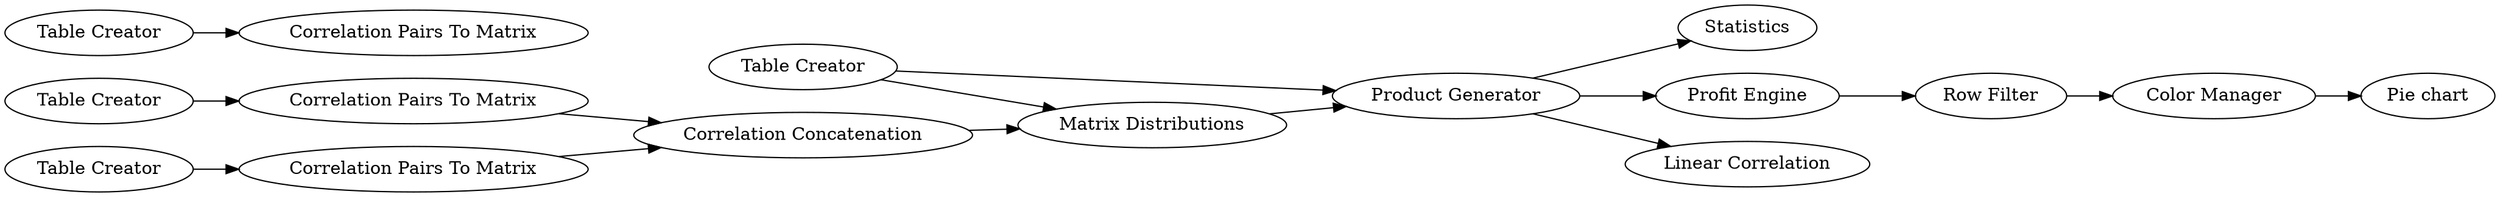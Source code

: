 digraph {
	31 -> 34
	24 -> 26
	33 -> 73
	31 -> 74
	29 -> 31
	30 -> 31
	29 -> 30
	73 -> 72
	72 -> 69
	19 -> 20
	31 -> 33
	25 -> 27
	26 -> 28
	28 -> 30
	20 -> 28
	24 [label="Table Creator"]
	27 [label="Correlation Pairs To Matrix"]
	20 [label="Correlation Pairs To Matrix"]
	34 [label=Statistics]
	29 [label="Table Creator"]
	28 [label="Correlation Concatenation"]
	31 [label="Product Generator"]
	69 [label="Pie chart"]
	72 [label="Color Manager"]
	26 [label="Correlation Pairs To Matrix"]
	74 [label="Linear Correlation"]
	25 [label="Table Creator"]
	33 [label="Profit Engine"]
	30 [label="Matrix Distributions"]
	73 [label="Row Filter"]
	19 [label="Table Creator"]
	rankdir=LR
}
